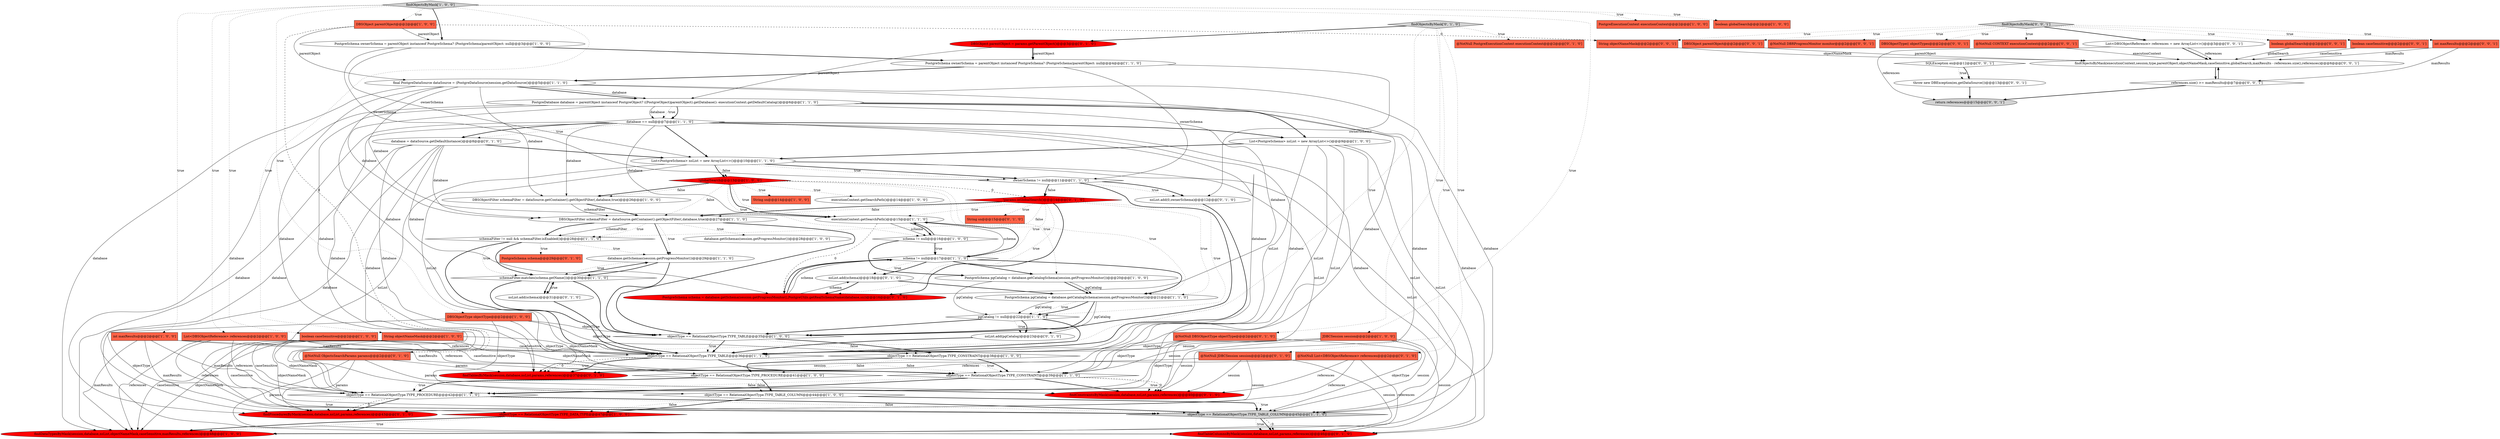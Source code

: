 digraph {
40 [style = filled, label = "DBSObject parentObject@@@2@@@['1', '0', '0']", fillcolor = tomato, shape = box image = "AAA1AAABBB1BBB"];
38 [style = filled, label = "PostgreSchema pgCatalog = database.getCatalogSchema(session.getProgressMonitor())@@@21@@@['1', '1', '0']", fillcolor = white, shape = ellipse image = "AAA0AAABBB1BBB"];
11 [style = filled, label = "objectType == RelationalObjectType.TYPE_TABLE_COLUMN@@@45@@@['1', '1', '0']", fillcolor = lightgray, shape = diamond image = "AAA0AAABBB1BBB"];
24 [style = filled, label = "DBSObjectType objectType@@@2@@@['1', '0', '0']", fillcolor = tomato, shape = box image = "AAA0AAABBB1BBB"];
31 [style = filled, label = "int maxResults@@@2@@@['1', '0', '0']", fillcolor = tomato, shape = box image = "AAA0AAABBB1BBB"];
72 [style = filled, label = "boolean globalSearch@@@2@@@['0', '0', '1']", fillcolor = tomato, shape = box image = "AAA0AAABBB3BBB"];
71 [style = filled, label = "throw new DBException(ex,getDataSource())@@@13@@@['0', '0', '1']", fillcolor = white, shape = ellipse image = "AAA0AAABBB3BBB"];
52 [style = filled, label = "database = dataSource.getDefaultInstance()@@@8@@@['0', '1', '0']", fillcolor = white, shape = ellipse image = "AAA0AAABBB2BBB"];
46 [style = filled, label = "nsList.add(0,ownerSchema)@@@12@@@['0', '1', '0']", fillcolor = white, shape = ellipse image = "AAA0AAABBB2BBB"];
25 [style = filled, label = "JDBCSession session@@@2@@@['1', '0', '0']", fillcolor = tomato, shape = box image = "AAA0AAABBB1BBB"];
48 [style = filled, label = "findTablesByMask(session,database,nsList,params,references)@@@37@@@['0', '1', '0']", fillcolor = red, shape = ellipse image = "AAA1AAABBB2BBB"];
69 [style = filled, label = "List<DBSObjectReference> references = new ArrayList<>()@@@3@@@['0', '0', '1']", fillcolor = white, shape = ellipse image = "AAA0AAABBB3BBB"];
68 [style = filled, label = "boolean caseSensitive@@@2@@@['0', '0', '1']", fillcolor = tomato, shape = box image = "AAA0AAABBB3BBB"];
36 [style = filled, label = "DBSObjectFilter schemaFilter = dataSource.getContainer().getObjectFilter(,database,true)@@@26@@@['1', '0', '0']", fillcolor = white, shape = ellipse image = "AAA0AAABBB1BBB"];
28 [style = filled, label = "String objectNameMask@@@2@@@['1', '0', '0']", fillcolor = tomato, shape = box image = "AAA0AAABBB1BBB"];
22 [style = filled, label = "objectType == RelationalObjectType.TYPE_TABLE@@@35@@@['1', '0', '0']", fillcolor = white, shape = diamond image = "AAA0AAABBB1BBB"];
58 [style = filled, label = "!params.isGlobalSearch()@@@14@@@['0', '1', '0']", fillcolor = red, shape = diamond image = "AAA1AAABBB2BBB"];
59 [style = filled, label = "@NotNull DBSObjectType objectType@@@2@@@['0', '1', '0']", fillcolor = tomato, shape = box image = "AAA0AAABBB2BBB"];
70 [style = filled, label = "return references@@@15@@@['0', '0', '1']", fillcolor = lightgray, shape = ellipse image = "AAA0AAABBB3BBB"];
51 [style = filled, label = "findTableColumnsByMask(session,database,nsList,params,references)@@@46@@@['0', '1', '0']", fillcolor = red, shape = ellipse image = "AAA1AAABBB2BBB"];
54 [style = filled, label = "String sn@@@15@@@['0', '1', '0']", fillcolor = tomato, shape = box image = "AAA0AAABBB2BBB"];
60 [style = filled, label = "@NotNull JDBCSession session@@@2@@@['0', '1', '0']", fillcolor = tomato, shape = box image = "AAA0AAABBB2BBB"];
20 [style = filled, label = "PostgreExecutionContext executionContext@@@2@@@['1', '0', '0']", fillcolor = tomato, shape = box image = "AAA0AAABBB1BBB"];
43 [style = filled, label = "nsList.add(schema)@@@18@@@['0', '1', '0']", fillcolor = white, shape = ellipse image = "AAA0AAABBB2BBB"];
56 [style = filled, label = "@NotNull List<DBSObjectReference> references@@@2@@@['0', '1', '0']", fillcolor = tomato, shape = box image = "AAA0AAABBB2BBB"];
8 [style = filled, label = "String sn@@@14@@@['1', '0', '0']", fillcolor = tomato, shape = box image = "AAA0AAABBB1BBB"];
13 [style = filled, label = "executionContext.getSearchPath()@@@15@@@['1', '1', '0']", fillcolor = white, shape = ellipse image = "AAA0AAABBB1BBB"];
16 [style = filled, label = "!globalSearch@@@13@@@['1', '0', '0']", fillcolor = red, shape = diamond image = "AAA1AAABBB1BBB"];
29 [style = filled, label = "schema != null@@@17@@@['1', '1', '0']", fillcolor = white, shape = diamond image = "AAA0AAABBB1BBB"];
66 [style = filled, label = "@NotNull DBRProgressMonitor monitor@@@2@@@['0', '0', '1']", fillcolor = tomato, shape = box image = "AAA0AAABBB3BBB"];
64 [style = filled, label = "DBSObject parentObject@@@2@@@['0', '0', '1']", fillcolor = tomato, shape = box image = "AAA0AAABBB3BBB"];
3 [style = filled, label = "schema != null@@@16@@@['1', '0', '0']", fillcolor = white, shape = diamond image = "AAA0AAABBB1BBB"];
57 [style = filled, label = "findProceduresByMask(session,database,nsList,params,references)@@@43@@@['0', '1', '0']", fillcolor = red, shape = ellipse image = "AAA1AAABBB2BBB"];
18 [style = filled, label = "database.getSchemas(session.getProgressMonitor())@@@29@@@['1', '1', '0']", fillcolor = white, shape = ellipse image = "AAA0AAABBB1BBB"];
17 [style = filled, label = "objectType == RelationalObjectType.TYPE_PROCEDURE@@@41@@@['1', '0', '0']", fillcolor = white, shape = diamond image = "AAA0AAABBB1BBB"];
1 [style = filled, label = "pgCatalog != null@@@22@@@['1', '1', '0']", fillcolor = white, shape = diamond image = "AAA0AAABBB1BBB"];
67 [style = filled, label = "references.size() >= maxResults@@@7@@@['0', '0', '1']", fillcolor = white, shape = diamond image = "AAA0AAABBB3BBB"];
9 [style = filled, label = "boolean globalSearch@@@2@@@['1', '0', '0']", fillcolor = tomato, shape = box image = "AAA0AAABBB1BBB"];
61 [style = filled, label = "@NotNull PostgreExecutionContext executionContext@@@2@@@['0', '1', '0']", fillcolor = tomato, shape = box image = "AAA0AAABBB2BBB"];
7 [style = filled, label = "database == null@@@7@@@['1', '1', '0']", fillcolor = white, shape = diamond image = "AAA0AAABBB1BBB"];
47 [style = filled, label = "findObjectsByMask['0', '1', '0']", fillcolor = lightgray, shape = diamond image = "AAA0AAABBB2BBB"];
41 [style = filled, label = "DBSObjectFilter schemaFilter = dataSource.getContainer().getObjectFilter(,database,true)@@@27@@@['1', '1', '0']", fillcolor = white, shape = ellipse image = "AAA0AAABBB1BBB"];
5 [style = filled, label = "objectType == RelationalObjectType.TYPE_PROCEDURE@@@42@@@['1', '1', '0']", fillcolor = white, shape = diamond image = "AAA0AAABBB1BBB"];
27 [style = filled, label = "PostgreDatabase database = parentObject instanceof PostgreObject? ((PostgreObject)parentObject).getDatabase(): executionContext.getDefaultCatalog()@@@6@@@['1', '1', '0']", fillcolor = white, shape = ellipse image = "AAA0AAABBB1BBB"];
73 [style = filled, label = "int maxResults@@@2@@@['0', '0', '1']", fillcolor = tomato, shape = box image = "AAA0AAABBB3BBB"];
49 [style = filled, label = "PostgreSchema schema = database.getSchema(session.getProgressMonitor(),PostgreUtils.getRealSchemaName(database,sn))@@@16@@@['0', '1', '0']", fillcolor = red, shape = ellipse image = "AAA1AAABBB2BBB"];
65 [style = filled, label = "DBSObjectType(( objectTypes@@@2@@@['0', '0', '1']", fillcolor = tomato, shape = box image = "AAA0AAABBB3BBB"];
10 [style = filled, label = "final PostgreDataSource dataSource = (PostgreDataSource)session.getDataSource()@@@5@@@['1', '1', '0']", fillcolor = white, shape = ellipse image = "AAA0AAABBB1BBB"];
4 [style = filled, label = "findDataTypesByMask(session,database,nsList,objectNameMask,caseSensitive,maxResults,references)@@@48@@@['1', '0', '0']", fillcolor = red, shape = ellipse image = "AAA1AAABBB1BBB"];
2 [style = filled, label = "objectType == RelationalObjectType.TYPE_TABLE_COLUMN@@@44@@@['1', '0', '0']", fillcolor = white, shape = diamond image = "AAA0AAABBB1BBB"];
32 [style = filled, label = "schemaFilter != null && schemaFilter.isEnabled()@@@28@@@['1', '1', '0']", fillcolor = white, shape = diamond image = "AAA0AAABBB1BBB"];
75 [style = filled, label = "findObjectsByMask['0', '0', '1']", fillcolor = lightgray, shape = diamond image = "AAA0AAABBB3BBB"];
53 [style = filled, label = "PostgreSchema schema@@@29@@@['0', '1', '0']", fillcolor = tomato, shape = box image = "AAA0AAABBB2BBB"];
76 [style = filled, label = "String objectNameMask@@@2@@@['0', '0', '1']", fillcolor = tomato, shape = box image = "AAA0AAABBB3BBB"];
21 [style = filled, label = "List<DBSObjectReference> references@@@2@@@['1', '0', '0']", fillcolor = tomato, shape = box image = "AAA0AAABBB1BBB"];
6 [style = filled, label = "objectType == RelationalObjectType.TYPE_CONSTRAINT@@@38@@@['1', '0', '0']", fillcolor = white, shape = diamond image = "AAA0AAABBB1BBB"];
37 [style = filled, label = "List<PostgreSchema> nsList = new ArrayList<>()@@@10@@@['1', '1', '0']", fillcolor = white, shape = ellipse image = "AAA0AAABBB1BBB"];
35 [style = filled, label = "objectType == RelationalObjectType.TYPE_DATA_TYPE@@@47@@@['1', '0', '0']", fillcolor = red, shape = diamond image = "AAA1AAABBB1BBB"];
42 [style = filled, label = "PostgreSchema ownerSchema = parentObject instanceof PostgreSchema? (PostgreSchema)parentObject: null@@@3@@@['1', '0', '0']", fillcolor = white, shape = ellipse image = "AAA0AAABBB1BBB"];
14 [style = filled, label = "List<PostgreSchema> nsList = new ArrayList<>()@@@9@@@['1', '0', '0']", fillcolor = white, shape = ellipse image = "AAA0AAABBB1BBB"];
19 [style = filled, label = "findObjectsByMask['1', '0', '0']", fillcolor = lightgray, shape = diamond image = "AAA0AAABBB1BBB"];
26 [style = filled, label = "PostgreSchema pgCatalog = database.getCatalogSchema(session.getProgressMonitor())@@@20@@@['1', '0', '0']", fillcolor = white, shape = ellipse image = "AAA0AAABBB1BBB"];
30 [style = filled, label = "schemaFilter.matches(schema.getName())@@@30@@@['1', '1', '0']", fillcolor = white, shape = diamond image = "AAA0AAABBB1BBB"];
44 [style = filled, label = "nsList.add(schema)@@@31@@@['0', '1', '0']", fillcolor = white, shape = ellipse image = "AAA0AAABBB2BBB"];
23 [style = filled, label = "database.getSchemas(session.getProgressMonitor())@@@28@@@['1', '0', '0']", fillcolor = white, shape = ellipse image = "AAA0AAABBB1BBB"];
12 [style = filled, label = "boolean caseSensitive@@@2@@@['1', '0', '0']", fillcolor = tomato, shape = box image = "AAA0AAABBB1BBB"];
55 [style = filled, label = "findConstraintsByMask(session,database,nsList,params,references)@@@40@@@['0', '1', '0']", fillcolor = red, shape = ellipse image = "AAA1AAABBB2BBB"];
39 [style = filled, label = "objectType == RelationalObjectType.TYPE_TABLE@@@36@@@['1', '1', '0']", fillcolor = white, shape = diamond image = "AAA0AAABBB1BBB"];
62 [style = filled, label = "@NotNull ObjectsSearchParams params@@@2@@@['0', '1', '0']", fillcolor = tomato, shape = box image = "AAA1AAABBB2BBB"];
50 [style = filled, label = "DBSObject parentObject = params.getParentObject()@@@3@@@['0', '1', '0']", fillcolor = red, shape = ellipse image = "AAA1AAABBB2BBB"];
74 [style = filled, label = "SQLException ex@@@12@@@['0', '0', '1']", fillcolor = white, shape = diamond image = "AAA0AAABBB3BBB"];
77 [style = filled, label = "findObjectsByMask(executionContext,session,type,parentObject,objectNameMask,caseSensitive,globalSearch,maxResults - references.size(),references)@@@6@@@['0', '0', '1']", fillcolor = white, shape = ellipse image = "AAA0AAABBB3BBB"];
15 [style = filled, label = "ownerSchema != null@@@11@@@['1', '1', '0']", fillcolor = white, shape = diamond image = "AAA0AAABBB1BBB"];
33 [style = filled, label = "objectType == RelationalObjectType.TYPE_CONSTRAINT@@@39@@@['1', '1', '0']", fillcolor = white, shape = diamond image = "AAA0AAABBB1BBB"];
45 [style = filled, label = "nsList.add(pgCatalog)@@@23@@@['0', '1', '0']", fillcolor = white, shape = ellipse image = "AAA0AAABBB2BBB"];
63 [style = filled, label = "@NotNull CONTEXT executionContext@@@2@@@['0', '0', '1']", fillcolor = tomato, shape = box image = "AAA0AAABBB3BBB"];
0 [style = filled, label = "PostgreSchema ownerSchema = parentObject instanceof PostgreSchema? (PostgreSchema)parentObject: null@@@4@@@['1', '1', '0']", fillcolor = white, shape = ellipse image = "AAA0AAABBB1BBB"];
34 [style = filled, label = "executionContext.getSearchPath()@@@14@@@['1', '0', '0']", fillcolor = white, shape = ellipse image = "AAA0AAABBB1BBB"];
19->40 [style = dotted, label="true"];
2->35 [style = bold, label=""];
50->0 [style = solid, label="parentObject"];
29->43 [style = dotted, label="true"];
71->70 [style = bold, label=""];
30->44 [style = dotted, label="true"];
7->11 [style = solid, label="database"];
16->34 [style = dotted, label="true"];
69->70 [style = solid, label="references"];
16->13 [style = dotted, label="true"];
11->51 [style = dotted, label="true"];
21->4 [style = solid, label="references"];
15->58 [style = dotted, label="false"];
24->22 [style = solid, label="objectType"];
24->2 [style = solid, label="objectType"];
5->11 [style = dotted, label="false"];
18->30 [style = bold, label=""];
5->57 [style = dotted, label="true"];
37->15 [style = bold, label=""];
0->15 [style = solid, label="ownerSchema"];
69->77 [style = solid, label="references"];
7->52 [style = bold, label=""];
30->18 [style = bold, label=""];
10->13 [style = solid, label="database"];
7->14 [style = bold, label=""];
2->11 [style = dotted, label="true"];
31->39 [style = solid, label="maxResults"];
75->68 [style = dotted, label="true"];
60->48 [style = solid, label="session"];
52->41 [style = solid, label="database"];
59->33 [style = solid, label="objectType"];
18->22 [style = bold, label=""];
58->38 [style = dotted, label="true"];
59->39 [style = solid, label="objectType"];
21->5 [style = solid, label="references"];
75->66 [style = dotted, label="true"];
27->7 [style = bold, label=""];
32->30 [style = dotted, label="true"];
74->71 [style = dotted, label="true"];
10->39 [style = solid, label="database"];
47->61 [style = dotted, label="true"];
29->43 [style = bold, label=""];
17->5 [style = dotted, label="true"];
41->22 [style = bold, label=""];
16->38 [style = dotted, label="true"];
52->57 [style = solid, label="database"];
21->11 [style = solid, label="references"];
38->45 [style = solid, label="pgCatalog"];
75->73 [style = dotted, label="true"];
37->16 [style = dotted, label="false"];
31->11 [style = solid, label="maxResults"];
14->37 [style = bold, label=""];
19->42 [style = bold, label=""];
62->55 [style = solid, label="params"];
16->58 [style = dashed, label="0"];
17->5 [style = bold, label=""];
56->48 [style = solid, label="references"];
12->11 [style = solid, label="caseSensitive"];
38->1 [style = solid, label="pgCatalog"];
14->4 [style = solid, label="nsList"];
49->29 [style = solid, label="schema"];
41->32 [style = bold, label=""];
11->51 [style = bold, label=""];
58->1 [style = dotted, label="true"];
36->41 [style = bold, label=""];
1->45 [style = dotted, label="true"];
3->29 [style = dotted, label="true"];
13->3 [style = solid, label="schema"];
31->5 [style = solid, label="maxResults"];
36->41 [style = solid, label="schemaFilter"];
58->54 [style = dotted, label="true"];
12->5 [style = solid, label="caseSensitive"];
27->57 [style = solid, label="database"];
27->51 [style = solid, label="database"];
25->5 [style = solid, label="session"];
52->37 [style = bold, label=""];
27->7 [style = solid, label="database"];
60->57 [style = solid, label="session"];
7->37 [style = bold, label=""];
33->55 [style = dotted, label="true"];
75->69 [style = bold, label=""];
68->77 [style = solid, label="caseSensitive"];
69->77 [style = bold, label=""];
19->21 [style = dotted, label="true"];
73->67 [style = solid, label="maxResults"];
46->39 [style = bold, label=""];
49->43 [style = solid, label="schema"];
37->55 [style = solid, label="nsList"];
10->33 [style = solid, label="database"];
47->59 [style = dotted, label="true"];
62->57 [style = solid, label="params"];
27->41 [style = solid, label="database"];
7->52 [style = dotted, label="true"];
47->60 [style = dotted, label="true"];
27->49 [style = solid, label="database"];
37->57 [style = solid, label="nsList"];
38->1 [style = dotted, label="true"];
24->35 [style = solid, label="objectType"];
29->26 [style = bold, label=""];
75->76 [style = dotted, label="true"];
5->57 [style = bold, label=""];
42->15 [style = solid, label="ownerSchema"];
25->4 [style = solid, label="session"];
14->33 [style = solid, label="nsList"];
72->77 [style = solid, label="globalSearch"];
14->39 [style = solid, label="nsList"];
13->29 [style = solid, label="schema"];
58->13 [style = dotted, label="true"];
17->2 [style = bold, label=""];
41->23 [style = dotted, label="true"];
52->48 [style = solid, label="database"];
19->9 [style = dotted, label="true"];
28->5 [style = solid, label="objectNameMask"];
14->5 [style = solid, label="nsList"];
13->49 [style = dashed, label="0"];
16->41 [style = dotted, label="false"];
26->1 [style = solid, label="pgCatalog"];
29->38 [style = bold, label=""];
5->11 [style = bold, label=""];
73->77 [style = solid, label="maxResults"];
59->11 [style = solid, label="objectType"];
63->77 [style = solid, label="executionContext"];
6->33 [style = dotted, label="true"];
25->11 [style = solid, label="session"];
37->51 [style = solid, label="nsList"];
28->4 [style = solid, label="objectNameMask"];
56->55 [style = solid, label="references"];
1->45 [style = bold, label=""];
37->16 [style = bold, label=""];
3->29 [style = bold, label=""];
30->44 [style = bold, label=""];
22->6 [style = bold, label=""];
40->62 [style = dashed, label="0"];
11->51 [style = dashed, label="0"];
7->36 [style = solid, label="database"];
1->39 [style = bold, label=""];
6->17 [style = bold, label=""];
44->30 [style = bold, label=""];
16->8 [style = dotted, label="true"];
59->5 [style = solid, label="objectType"];
16->36 [style = bold, label=""];
16->13 [style = bold, label=""];
67->77 [style = bold, label=""];
32->18 [style = dotted, label="true"];
37->48 [style = solid, label="nsList"];
7->13 [style = solid, label="database"];
27->14 [style = bold, label=""];
52->49 [style = solid, label="database"];
7->33 [style = solid, label="database"];
15->58 [style = bold, label=""];
12->33 [style = solid, label="caseSensitive"];
33->55 [style = dashed, label="0"];
24->6 [style = solid, label="objectType"];
14->11 [style = solid, label="nsList"];
21->33 [style = solid, label="references"];
33->55 [style = bold, label=""];
31->4 [style = solid, label="maxResults"];
41->32 [style = solid, label="schemaFilter"];
67->70 [style = bold, label=""];
3->26 [style = bold, label=""];
62->48 [style = solid, label="params"];
28->33 [style = solid, label="objectNameMask"];
19->12 [style = dotted, label="true"];
10->36 [style = solid, label="database"];
32->53 [style = dotted, label="true"];
58->41 [style = dotted, label="false"];
47->56 [style = dotted, label="true"];
5->57 [style = dashed, label="0"];
29->49 [style = bold, label=""];
33->5 [style = bold, label=""];
19->24 [style = dotted, label="true"];
50->27 [style = solid, label="parentObject"];
32->30 [style = bold, label=""];
60->51 [style = solid, label="session"];
37->15 [style = dotted, label="true"];
58->49 [style = bold, label=""];
33->5 [style = dotted, label="false"];
47->50 [style = bold, label=""];
42->0 [style = bold, label=""];
38->1 [style = bold, label=""];
15->22 [style = bold, label=""];
39->33 [style = bold, label=""];
0->46 [style = solid, label="ownerSchema"];
25->33 [style = solid, label="session"];
10->4 [style = solid, label="database"];
52->51 [style = solid, label="database"];
19->28 [style = dotted, label="true"];
43->38 [style = bold, label=""];
25->39 [style = solid, label="session"];
58->49 [style = dotted, label="true"];
17->2 [style = dotted, label="false"];
39->48 [style = dotted, label="true"];
6->33 [style = bold, label=""];
50->0 [style = bold, label=""];
40->42 [style = solid, label="parentObject"];
41->32 [style = dotted, label="true"];
22->39 [style = bold, label=""];
76->77 [style = solid, label="objectNameMask"];
32->39 [style = bold, label=""];
77->67 [style = bold, label=""];
6->17 [style = dotted, label="false"];
16->36 [style = dotted, label="false"];
10->5 [style = solid, label="database"];
7->39 [style = solid, label="database"];
41->18 [style = bold, label=""];
75->72 [style = dotted, label="true"];
2->11 [style = bold, label=""];
7->5 [style = solid, label="database"];
19->31 [style = dotted, label="true"];
12->4 [style = solid, label="caseSensitive"];
45->39 [style = bold, label=""];
35->4 [style = dotted, label="true"];
49->29 [style = bold, label=""];
58->29 [style = dotted, label="true"];
28->39 [style = solid, label="objectNameMask"];
19->25 [style = dotted, label="true"];
39->48 [style = bold, label=""];
30->22 [style = bold, label=""];
62->51 [style = solid, label="params"];
7->4 [style = solid, label="database"];
47->62 [style = dotted, label="true"];
10->27 [style = bold, label=""];
19->20 [style = dotted, label="true"];
74->71 [style = bold, label=""];
22->39 [style = dotted, label="true"];
40->10 [style = solid, label="parentObject"];
64->77 [style = solid, label="parentObject"];
41->18 [style = dotted, label="true"];
60->55 [style = solid, label="session"];
75->65 [style = dotted, label="true"];
39->33 [style = dotted, label="false"];
44->39 [style = bold, label=""];
15->46 [style = dotted, label="true"];
56->51 [style = solid, label="references"];
35->4 [style = bold, label=""];
58->41 [style = bold, label=""];
16->3 [style = dotted, label="true"];
75->64 [style = dotted, label="true"];
16->26 [style = dotted, label="true"];
56->57 [style = solid, label="references"];
1->22 [style = bold, label=""];
40->76 [style = dashed, label="0"];
26->38 [style = bold, label=""];
0->10 [style = bold, label=""];
26->38 [style = solid, label="pgCatalog"];
10->11 [style = solid, label="database"];
27->7 [style = dotted, label="true"];
13->3 [style = bold, label=""];
27->48 [style = solid, label="database"];
39->48 [style = dashed, label="0"];
31->33 [style = solid, label="maxResults"];
27->55 [style = solid, label="database"];
22->6 [style = dotted, label="false"];
3->13 [style = bold, label=""];
30->39 [style = bold, label=""];
15->46 [style = bold, label=""];
43->49 [style = bold, label=""];
2->35 [style = dotted, label="false"];
58->32 [style = dotted, label="false"];
21->39 [style = solid, label="references"];
10->27 [style = solid, label="database"];
38->22 [style = bold, label=""];
52->55 [style = solid, label="database"];
12->39 [style = solid, label="caseSensitive"];
42->37 [style = solid, label="ownerSchema"];
75->63 [style = dotted, label="true"];
24->17 [style = solid, label="objectType"];
28->11 [style = solid, label="objectNameMask"];
18->30 [style = dotted, label="true"];
29->13 [style = bold, label=""];
}
